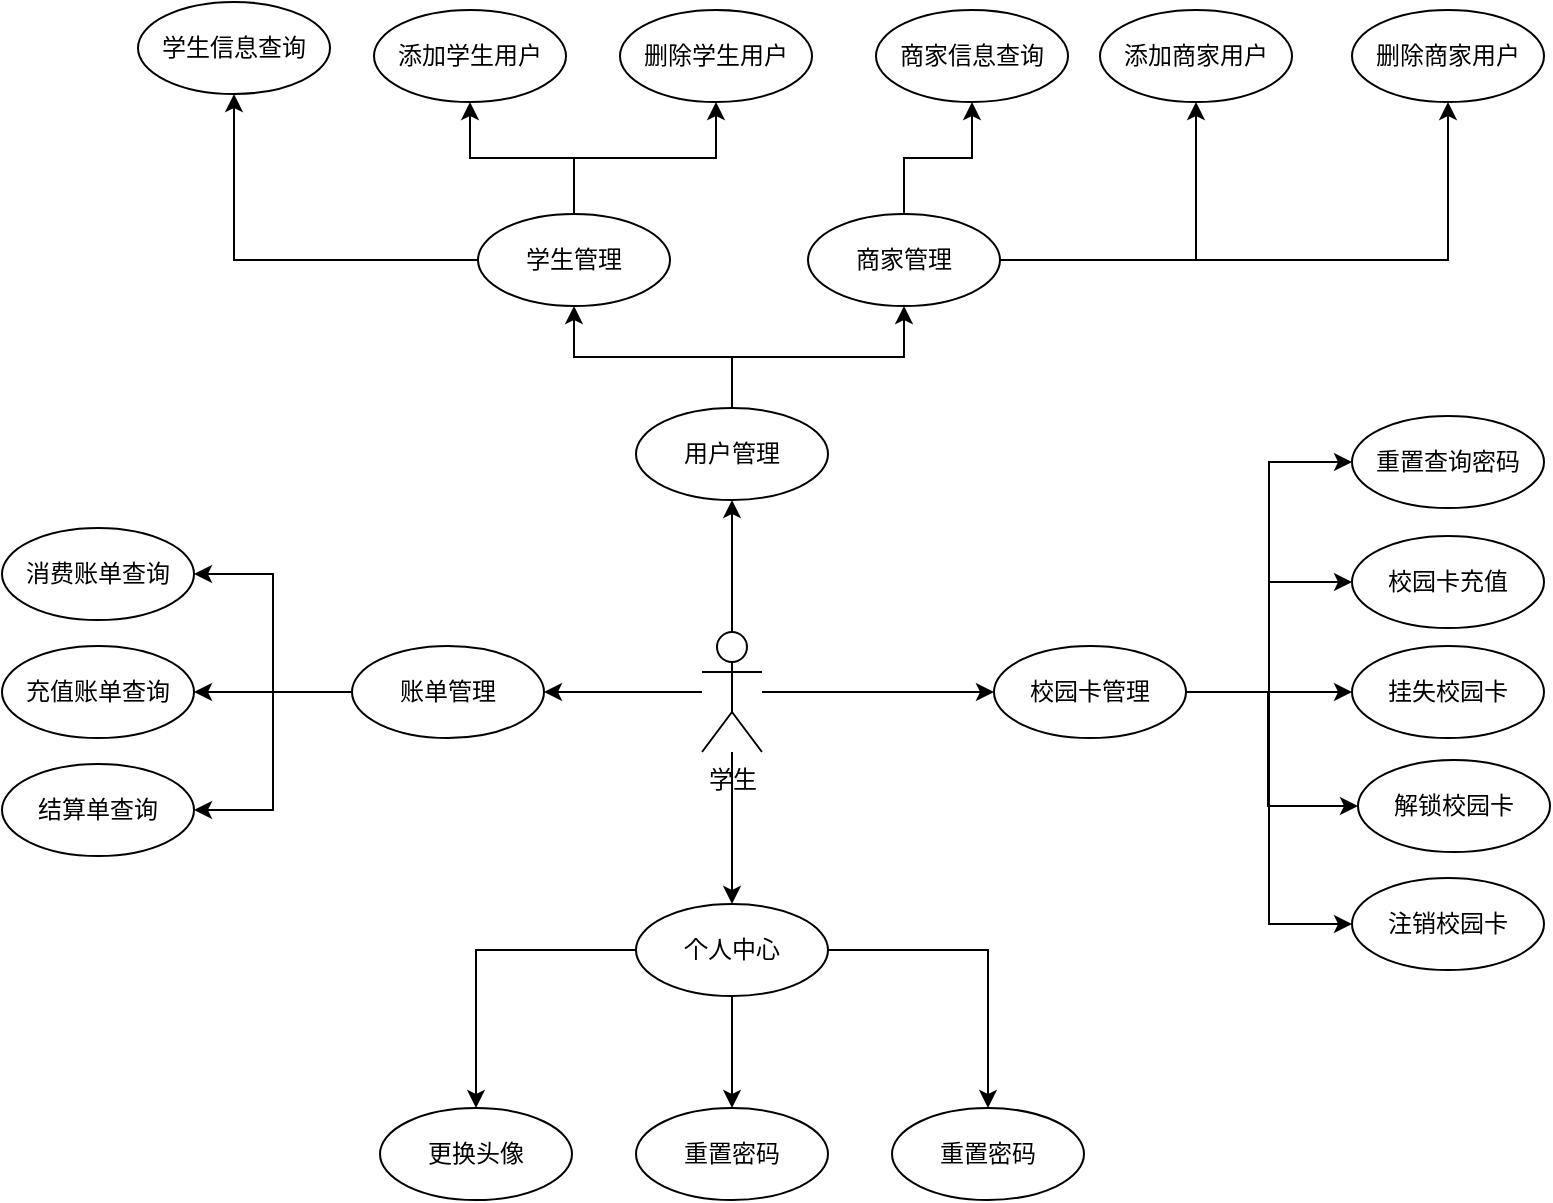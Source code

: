 <mxfile version="24.7.8">
  <diagram name="第 1 页" id="_FPh-PNTx7draIpxDjdf">
    <mxGraphModel dx="1328" dy="793" grid="0" gridSize="10" guides="1" tooltips="1" connect="1" arrows="1" fold="1" page="1" pageScale="1" pageWidth="2336" pageHeight="1654" math="0" shadow="0">
      <root>
        <mxCell id="0" />
        <mxCell id="1" parent="0" />
        <mxCell id="D-bP8arWWoeAfLWWEtiI-2" style="edgeStyle=orthogonalEdgeStyle;rounded=0;orthogonalLoop=1;jettySize=auto;html=1;entryX=0;entryY=0.5;entryDx=0;entryDy=0;" edge="1" parent="1" source="D-bP8arWWoeAfLWWEtiI-6" target="D-bP8arWWoeAfLWWEtiI-23">
          <mxGeometry relative="1" as="geometry" />
        </mxCell>
        <mxCell id="D-bP8arWWoeAfLWWEtiI-3" style="edgeStyle=orthogonalEdgeStyle;rounded=0;orthogonalLoop=1;jettySize=auto;html=1;entryX=0.5;entryY=1;entryDx=0;entryDy=0;" edge="1" parent="1" source="D-bP8arWWoeAfLWWEtiI-6" target="D-bP8arWWoeAfLWWEtiI-9">
          <mxGeometry relative="1" as="geometry" />
        </mxCell>
        <mxCell id="D-bP8arWWoeAfLWWEtiI-4" style="edgeStyle=orthogonalEdgeStyle;rounded=0;orthogonalLoop=1;jettySize=auto;html=1;entryX=1;entryY=0.5;entryDx=0;entryDy=0;" edge="1" parent="1" source="D-bP8arWWoeAfLWWEtiI-6" target="D-bP8arWWoeAfLWWEtiI-27">
          <mxGeometry relative="1" as="geometry" />
        </mxCell>
        <mxCell id="D-bP8arWWoeAfLWWEtiI-5" style="edgeStyle=orthogonalEdgeStyle;rounded=0;orthogonalLoop=1;jettySize=auto;html=1;entryX=0.5;entryY=0;entryDx=0;entryDy=0;" edge="1" parent="1" source="D-bP8arWWoeAfLWWEtiI-6" target="D-bP8arWWoeAfLWWEtiI-45">
          <mxGeometry relative="1" as="geometry" />
        </mxCell>
        <mxCell id="D-bP8arWWoeAfLWWEtiI-6" value="学生" style="shape=umlActor;verticalLabelPosition=bottom;verticalAlign=top;html=1;outlineConnect=0;" vertex="1" parent="1">
          <mxGeometry x="1033" y="455" width="30" height="60" as="geometry" />
        </mxCell>
        <mxCell id="D-bP8arWWoeAfLWWEtiI-7" style="edgeStyle=orthogonalEdgeStyle;rounded=0;orthogonalLoop=1;jettySize=auto;html=1;entryX=0.5;entryY=1;entryDx=0;entryDy=0;" edge="1" parent="1" source="D-bP8arWWoeAfLWWEtiI-9" target="D-bP8arWWoeAfLWWEtiI-13">
          <mxGeometry relative="1" as="geometry" />
        </mxCell>
        <mxCell id="D-bP8arWWoeAfLWWEtiI-8" style="edgeStyle=orthogonalEdgeStyle;rounded=0;orthogonalLoop=1;jettySize=auto;html=1;entryX=0.5;entryY=1;entryDx=0;entryDy=0;" edge="1" parent="1" source="D-bP8arWWoeAfLWWEtiI-9" target="D-bP8arWWoeAfLWWEtiI-17">
          <mxGeometry relative="1" as="geometry" />
        </mxCell>
        <mxCell id="D-bP8arWWoeAfLWWEtiI-9" value="用户管理" style="ellipse;whiteSpace=wrap;html=1;" vertex="1" parent="1">
          <mxGeometry x="1000" y="343" width="96" height="46" as="geometry" />
        </mxCell>
        <mxCell id="D-bP8arWWoeAfLWWEtiI-10" style="edgeStyle=orthogonalEdgeStyle;rounded=0;orthogonalLoop=1;jettySize=auto;html=1;entryX=0.5;entryY=1;entryDx=0;entryDy=0;" edge="1" parent="1" source="D-bP8arWWoeAfLWWEtiI-13" target="D-bP8arWWoeAfLWWEtiI-36">
          <mxGeometry relative="1" as="geometry" />
        </mxCell>
        <mxCell id="D-bP8arWWoeAfLWWEtiI-11" style="edgeStyle=orthogonalEdgeStyle;rounded=0;orthogonalLoop=1;jettySize=auto;html=1;entryX=0.5;entryY=1;entryDx=0;entryDy=0;" edge="1" parent="1" source="D-bP8arWWoeAfLWWEtiI-13" target="D-bP8arWWoeAfLWWEtiI-37">
          <mxGeometry relative="1" as="geometry" />
        </mxCell>
        <mxCell id="D-bP8arWWoeAfLWWEtiI-12" style="edgeStyle=orthogonalEdgeStyle;rounded=0;orthogonalLoop=1;jettySize=auto;html=1;entryX=0.5;entryY=1;entryDx=0;entryDy=0;" edge="1" parent="1" source="D-bP8arWWoeAfLWWEtiI-13" target="D-bP8arWWoeAfLWWEtiI-38">
          <mxGeometry relative="1" as="geometry" />
        </mxCell>
        <mxCell id="D-bP8arWWoeAfLWWEtiI-13" value="学生&lt;span style=&quot;color: rgba(0, 0, 0, 0); font-family: monospace; font-size: 0px; text-align: start; white-space: nowrap;&quot;&gt;%3CmxGraphModel%3E%3Croot%3E%3CmxCell%20id%3D%220%22%2F%3E%3CmxCell%20id%3D%221%22%20parent%3D%220%22%2F%3E%3CmxCell%20id%3D%222%22%20value%3D%22%E7%94%A8%E6%88%B7%E7%AE%A1%E7%90%86%22%20style%3D%22ellipse%3BwhiteSpace%3Dwrap%3Bhtml%3D1%3B%22%20vertex%3D%221%22%20parent%3D%221%22%3E%3CmxGeometry%20x%3D%22381%22%20y%3D%22262%22%20width%3D%2296%22%20height%3D%2246%22%20as%3D%22geometry%22%2F%3E%3C%2FmxCell%3E%3C%2Froot%3E%3C%2FmxGraphModel%3E&lt;/span&gt;管理" style="ellipse;whiteSpace=wrap;html=1;" vertex="1" parent="1">
          <mxGeometry x="921" y="246" width="96" height="46" as="geometry" />
        </mxCell>
        <mxCell id="D-bP8arWWoeAfLWWEtiI-14" style="edgeStyle=orthogonalEdgeStyle;rounded=0;orthogonalLoop=1;jettySize=auto;html=1;entryX=0.5;entryY=1;entryDx=0;entryDy=0;" edge="1" parent="1" source="D-bP8arWWoeAfLWWEtiI-17" target="D-bP8arWWoeAfLWWEtiI-39">
          <mxGeometry relative="1" as="geometry" />
        </mxCell>
        <mxCell id="D-bP8arWWoeAfLWWEtiI-15" style="edgeStyle=orthogonalEdgeStyle;rounded=0;orthogonalLoop=1;jettySize=auto;html=1;entryX=0.5;entryY=1;entryDx=0;entryDy=0;" edge="1" parent="1" source="D-bP8arWWoeAfLWWEtiI-17" target="D-bP8arWWoeAfLWWEtiI-40">
          <mxGeometry relative="1" as="geometry" />
        </mxCell>
        <mxCell id="D-bP8arWWoeAfLWWEtiI-16" style="edgeStyle=orthogonalEdgeStyle;rounded=0;orthogonalLoop=1;jettySize=auto;html=1;entryX=0.5;entryY=1;entryDx=0;entryDy=0;" edge="1" parent="1" source="D-bP8arWWoeAfLWWEtiI-17" target="D-bP8arWWoeAfLWWEtiI-41">
          <mxGeometry relative="1" as="geometry" />
        </mxCell>
        <mxCell id="D-bP8arWWoeAfLWWEtiI-17" value="商家管理" style="ellipse;whiteSpace=wrap;html=1;" vertex="1" parent="1">
          <mxGeometry x="1086" y="246" width="96" height="46" as="geometry" />
        </mxCell>
        <mxCell id="D-bP8arWWoeAfLWWEtiI-18" style="edgeStyle=orthogonalEdgeStyle;rounded=0;orthogonalLoop=1;jettySize=auto;html=1;exitX=1;exitY=0.5;exitDx=0;exitDy=0;entryX=0;entryY=0.5;entryDx=0;entryDy=0;" edge="1" parent="1" source="D-bP8arWWoeAfLWWEtiI-23" target="D-bP8arWWoeAfLWWEtiI-31">
          <mxGeometry relative="1" as="geometry" />
        </mxCell>
        <mxCell id="D-bP8arWWoeAfLWWEtiI-19" style="edgeStyle=orthogonalEdgeStyle;rounded=0;orthogonalLoop=1;jettySize=auto;html=1;entryX=0;entryY=0.5;entryDx=0;entryDy=0;" edge="1" parent="1" source="D-bP8arWWoeAfLWWEtiI-23" target="D-bP8arWWoeAfLWWEtiI-32">
          <mxGeometry relative="1" as="geometry" />
        </mxCell>
        <mxCell id="D-bP8arWWoeAfLWWEtiI-20" style="edgeStyle=orthogonalEdgeStyle;rounded=0;orthogonalLoop=1;jettySize=auto;html=1;entryX=0;entryY=0.5;entryDx=0;entryDy=0;" edge="1" parent="1" source="D-bP8arWWoeAfLWWEtiI-23" target="D-bP8arWWoeAfLWWEtiI-35">
          <mxGeometry relative="1" as="geometry" />
        </mxCell>
        <mxCell id="D-bP8arWWoeAfLWWEtiI-21" style="edgeStyle=orthogonalEdgeStyle;rounded=0;orthogonalLoop=1;jettySize=auto;html=1;entryX=0;entryY=0.5;entryDx=0;entryDy=0;" edge="1" parent="1" source="D-bP8arWWoeAfLWWEtiI-23" target="D-bP8arWWoeAfLWWEtiI-33">
          <mxGeometry relative="1" as="geometry">
            <Array as="points">
              <mxPoint x="1316" y="485" />
              <mxPoint x="1316" y="542" />
            </Array>
          </mxGeometry>
        </mxCell>
        <mxCell id="D-bP8arWWoeAfLWWEtiI-22" style="edgeStyle=orthogonalEdgeStyle;rounded=0;orthogonalLoop=1;jettySize=auto;html=1;entryX=0;entryY=0.5;entryDx=0;entryDy=0;" edge="1" parent="1" source="D-bP8arWWoeAfLWWEtiI-23" target="D-bP8arWWoeAfLWWEtiI-34">
          <mxGeometry relative="1" as="geometry" />
        </mxCell>
        <mxCell id="D-bP8arWWoeAfLWWEtiI-23" value="校园卡管理" style="ellipse;whiteSpace=wrap;html=1;" vertex="1" parent="1">
          <mxGeometry x="1179" y="462" width="96" height="46" as="geometry" />
        </mxCell>
        <mxCell id="D-bP8arWWoeAfLWWEtiI-24" style="edgeStyle=orthogonalEdgeStyle;rounded=0;orthogonalLoop=1;jettySize=auto;html=1;entryX=1;entryY=0.5;entryDx=0;entryDy=0;" edge="1" parent="1" source="D-bP8arWWoeAfLWWEtiI-27" target="D-bP8arWWoeAfLWWEtiI-28">
          <mxGeometry relative="1" as="geometry" />
        </mxCell>
        <mxCell id="D-bP8arWWoeAfLWWEtiI-25" style="edgeStyle=orthogonalEdgeStyle;rounded=0;orthogonalLoop=1;jettySize=auto;html=1;entryX=1;entryY=0.5;entryDx=0;entryDy=0;" edge="1" parent="1" source="D-bP8arWWoeAfLWWEtiI-27" target="D-bP8arWWoeAfLWWEtiI-29">
          <mxGeometry relative="1" as="geometry" />
        </mxCell>
        <mxCell id="D-bP8arWWoeAfLWWEtiI-26" style="edgeStyle=orthogonalEdgeStyle;rounded=0;orthogonalLoop=1;jettySize=auto;html=1;entryX=1;entryY=0.5;entryDx=0;entryDy=0;" edge="1" parent="1" source="D-bP8arWWoeAfLWWEtiI-27" target="D-bP8arWWoeAfLWWEtiI-30">
          <mxGeometry relative="1" as="geometry" />
        </mxCell>
        <mxCell id="D-bP8arWWoeAfLWWEtiI-27" value="账单管理" style="ellipse;whiteSpace=wrap;html=1;" vertex="1" parent="1">
          <mxGeometry x="858" y="462" width="96" height="46" as="geometry" />
        </mxCell>
        <mxCell id="D-bP8arWWoeAfLWWEtiI-28" value="消费账单查询" style="ellipse;whiteSpace=wrap;html=1;" vertex="1" parent="1">
          <mxGeometry x="683" y="403" width="96" height="46" as="geometry" />
        </mxCell>
        <mxCell id="D-bP8arWWoeAfLWWEtiI-29" value="充值账单查询" style="ellipse;whiteSpace=wrap;html=1;" vertex="1" parent="1">
          <mxGeometry x="683" y="462" width="96" height="46" as="geometry" />
        </mxCell>
        <mxCell id="D-bP8arWWoeAfLWWEtiI-30" value="结算单查询" style="ellipse;whiteSpace=wrap;html=1;" vertex="1" parent="1">
          <mxGeometry x="683" y="521" width="96" height="46" as="geometry" />
        </mxCell>
        <mxCell id="D-bP8arWWoeAfLWWEtiI-31" value="重置查询密码" style="ellipse;whiteSpace=wrap;html=1;" vertex="1" parent="1">
          <mxGeometry x="1358" y="347" width="96" height="46" as="geometry" />
        </mxCell>
        <mxCell id="D-bP8arWWoeAfLWWEtiI-32" value="校园卡充值" style="ellipse;whiteSpace=wrap;html=1;" vertex="1" parent="1">
          <mxGeometry x="1358" y="407" width="96" height="46" as="geometry" />
        </mxCell>
        <mxCell id="D-bP8arWWoeAfLWWEtiI-33" value="解锁校园卡" style="ellipse;whiteSpace=wrap;html=1;" vertex="1" parent="1">
          <mxGeometry x="1361" y="519" width="96" height="46" as="geometry" />
        </mxCell>
        <mxCell id="D-bP8arWWoeAfLWWEtiI-34" value="注销校园卡" style="ellipse;whiteSpace=wrap;html=1;" vertex="1" parent="1">
          <mxGeometry x="1358" y="578" width="96" height="46" as="geometry" />
        </mxCell>
        <mxCell id="D-bP8arWWoeAfLWWEtiI-35" value="挂失校园卡" style="ellipse;whiteSpace=wrap;html=1;" vertex="1" parent="1">
          <mxGeometry x="1358" y="462" width="96" height="46" as="geometry" />
        </mxCell>
        <mxCell id="D-bP8arWWoeAfLWWEtiI-36" value="学生信息查询" style="ellipse;whiteSpace=wrap;html=1;" vertex="1" parent="1">
          <mxGeometry x="751" y="140" width="96" height="46" as="geometry" />
        </mxCell>
        <mxCell id="D-bP8arWWoeAfLWWEtiI-37" value="添加学生用户" style="ellipse;whiteSpace=wrap;html=1;" vertex="1" parent="1">
          <mxGeometry x="869" y="144" width="96" height="46" as="geometry" />
        </mxCell>
        <mxCell id="D-bP8arWWoeAfLWWEtiI-38" value="删除学生用户" style="ellipse;whiteSpace=wrap;html=1;" vertex="1" parent="1">
          <mxGeometry x="992" y="144" width="96" height="46" as="geometry" />
        </mxCell>
        <mxCell id="D-bP8arWWoeAfLWWEtiI-39" value="商家信息查询" style="ellipse;whiteSpace=wrap;html=1;" vertex="1" parent="1">
          <mxGeometry x="1120" y="144" width="96" height="46" as="geometry" />
        </mxCell>
        <mxCell id="D-bP8arWWoeAfLWWEtiI-40" value="添加商家用户" style="ellipse;whiteSpace=wrap;html=1;" vertex="1" parent="1">
          <mxGeometry x="1232" y="144" width="96" height="46" as="geometry" />
        </mxCell>
        <mxCell id="D-bP8arWWoeAfLWWEtiI-41" value="删除商家用户" style="ellipse;whiteSpace=wrap;html=1;" vertex="1" parent="1">
          <mxGeometry x="1358" y="144" width="96" height="46" as="geometry" />
        </mxCell>
        <mxCell id="D-bP8arWWoeAfLWWEtiI-42" style="edgeStyle=orthogonalEdgeStyle;rounded=0;orthogonalLoop=1;jettySize=auto;html=1;exitX=0.5;exitY=1;exitDx=0;exitDy=0;" edge="1" parent="1" source="D-bP8arWWoeAfLWWEtiI-35" target="D-bP8arWWoeAfLWWEtiI-35">
          <mxGeometry relative="1" as="geometry" />
        </mxCell>
        <mxCell id="D-bP8arWWoeAfLWWEtiI-43" style="edgeStyle=orthogonalEdgeStyle;rounded=0;orthogonalLoop=1;jettySize=auto;html=1;entryX=0.5;entryY=0;entryDx=0;entryDy=0;" edge="1" parent="1" source="D-bP8arWWoeAfLWWEtiI-45" target="D-bP8arWWoeAfLWWEtiI-46">
          <mxGeometry relative="1" as="geometry" />
        </mxCell>
        <mxCell id="D-bP8arWWoeAfLWWEtiI-44" style="edgeStyle=orthogonalEdgeStyle;rounded=0;orthogonalLoop=1;jettySize=auto;html=1;entryX=0.5;entryY=0;entryDx=0;entryDy=0;" edge="1" parent="1" source="D-bP8arWWoeAfLWWEtiI-45" target="D-bP8arWWoeAfLWWEtiI-47">
          <mxGeometry relative="1" as="geometry" />
        </mxCell>
        <mxCell id="D-bP8arWWoeAfLWWEtiI-49" style="edgeStyle=orthogonalEdgeStyle;rounded=0;orthogonalLoop=1;jettySize=auto;html=1;entryX=0.5;entryY=0;entryDx=0;entryDy=0;" edge="1" parent="1" source="D-bP8arWWoeAfLWWEtiI-45" target="D-bP8arWWoeAfLWWEtiI-48">
          <mxGeometry relative="1" as="geometry" />
        </mxCell>
        <mxCell id="D-bP8arWWoeAfLWWEtiI-45" value="个人中心" style="ellipse;whiteSpace=wrap;html=1;" vertex="1" parent="1">
          <mxGeometry x="1000" y="591" width="96" height="46" as="geometry" />
        </mxCell>
        <mxCell id="D-bP8arWWoeAfLWWEtiI-46" value="更换头像" style="ellipse;whiteSpace=wrap;html=1;" vertex="1" parent="1">
          <mxGeometry x="872" y="693" width="96" height="46" as="geometry" />
        </mxCell>
        <mxCell id="D-bP8arWWoeAfLWWEtiI-47" value="重置密码" style="ellipse;whiteSpace=wrap;html=1;" vertex="1" parent="1">
          <mxGeometry x="1000" y="693" width="96" height="46" as="geometry" />
        </mxCell>
        <mxCell id="D-bP8arWWoeAfLWWEtiI-48" value="重置密码" style="ellipse;whiteSpace=wrap;html=1;" vertex="1" parent="1">
          <mxGeometry x="1128" y="693" width="96" height="46" as="geometry" />
        </mxCell>
      </root>
    </mxGraphModel>
  </diagram>
</mxfile>
